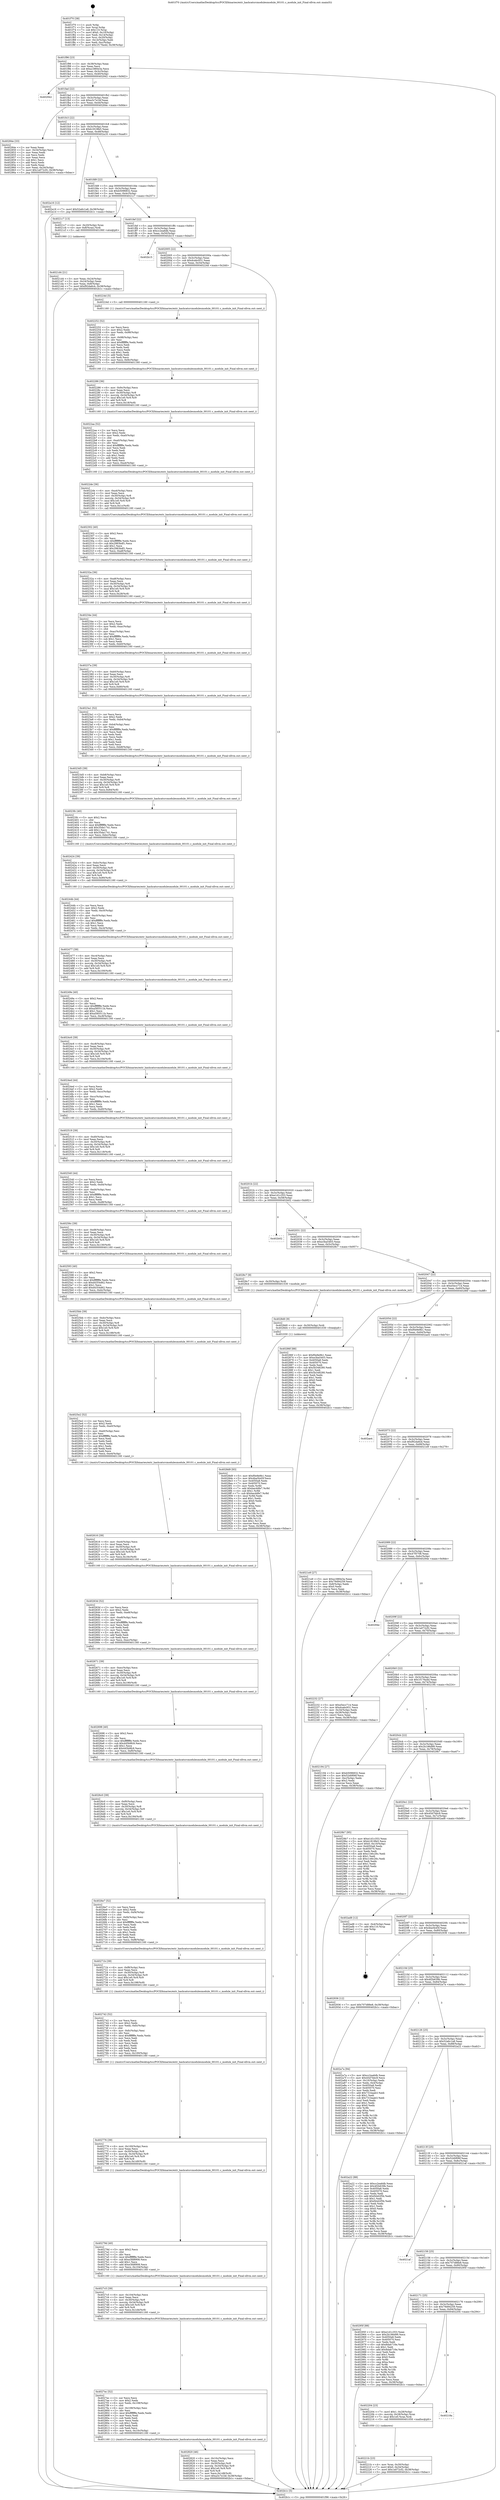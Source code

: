 digraph "0x401f70" {
  label = "0x401f70 (/mnt/c/Users/mathe/Desktop/tcc/POCII/binaries/extr_hashcatsrcmodulesmodule_00101.c_module_init_Final-ollvm.out::main(0))"
  labelloc = "t"
  node[shape=record]

  Entry [label="",width=0.3,height=0.3,shape=circle,fillcolor=black,style=filled]
  "0x401f96" [label="{
     0x401f96 [23]\l
     | [instrs]\l
     &nbsp;&nbsp;0x401f96 \<+3\>: mov -0x38(%rbp),%eax\l
     &nbsp;&nbsp;0x401f99 \<+2\>: mov %eax,%ecx\l
     &nbsp;&nbsp;0x401f9b \<+6\>: sub $0xa1880e3a,%ecx\l
     &nbsp;&nbsp;0x401fa1 \<+3\>: mov %eax,-0x3c(%rbp)\l
     &nbsp;&nbsp;0x401fa4 \<+3\>: mov %ecx,-0x40(%rbp)\l
     &nbsp;&nbsp;0x401fa7 \<+6\>: je 0000000000402942 \<main+0x9d2\>\l
  }"]
  "0x402942" [label="{
     0x402942\l
  }", style=dashed]
  "0x401fad" [label="{
     0x401fad [22]\l
     | [instrs]\l
     &nbsp;&nbsp;0x401fad \<+5\>: jmp 0000000000401fb2 \<main+0x42\>\l
     &nbsp;&nbsp;0x401fb2 \<+3\>: mov -0x3c(%rbp),%eax\l
     &nbsp;&nbsp;0x401fb5 \<+5\>: sub $0xa3c7e1bf,%eax\l
     &nbsp;&nbsp;0x401fba \<+3\>: mov %eax,-0x44(%rbp)\l
     &nbsp;&nbsp;0x401fbd \<+6\>: je 000000000040284e \<main+0x8de\>\l
  }"]
  Exit [label="",width=0.3,height=0.3,shape=circle,fillcolor=black,style=filled,peripheries=2]
  "0x40284e" [label="{
     0x40284e [33]\l
     | [instrs]\l
     &nbsp;&nbsp;0x40284e \<+2\>: xor %eax,%eax\l
     &nbsp;&nbsp;0x402850 \<+3\>: mov -0x34(%rbp),%ecx\l
     &nbsp;&nbsp;0x402853 \<+2\>: mov %eax,%edx\l
     &nbsp;&nbsp;0x402855 \<+2\>: sub %ecx,%edx\l
     &nbsp;&nbsp;0x402857 \<+2\>: mov %eax,%ecx\l
     &nbsp;&nbsp;0x402859 \<+3\>: sub $0x1,%ecx\l
     &nbsp;&nbsp;0x40285c \<+2\>: add %ecx,%edx\l
     &nbsp;&nbsp;0x40285e \<+2\>: sub %edx,%eax\l
     &nbsp;&nbsp;0x402860 \<+3\>: mov %eax,-0x34(%rbp)\l
     &nbsp;&nbsp;0x402863 \<+7\>: movl $0x1a072cf2,-0x38(%rbp)\l
     &nbsp;&nbsp;0x40286a \<+5\>: jmp 0000000000402b1c \<main+0xbac\>\l
  }"]
  "0x401fc3" [label="{
     0x401fc3 [22]\l
     | [instrs]\l
     &nbsp;&nbsp;0x401fc3 \<+5\>: jmp 0000000000401fc8 \<main+0x58\>\l
     &nbsp;&nbsp;0x401fc8 \<+3\>: mov -0x3c(%rbp),%eax\l
     &nbsp;&nbsp;0x401fcb \<+5\>: sub $0xb1819fe5,%eax\l
     &nbsp;&nbsp;0x401fd0 \<+3\>: mov %eax,-0x48(%rbp)\l
     &nbsp;&nbsp;0x401fd3 \<+6\>: je 0000000000402a16 \<main+0xaa6\>\l
  }"]
  "0x4028d9" [label="{
     0x4028d9 [93]\l
     | [instrs]\l
     &nbsp;&nbsp;0x4028d9 \<+5\>: mov $0xf0e9e9b1,%eax\l
     &nbsp;&nbsp;0x4028de \<+5\>: mov $0x4ba5b45f,%ecx\l
     &nbsp;&nbsp;0x4028e3 \<+7\>: mov 0x4050a8,%edx\l
     &nbsp;&nbsp;0x4028ea \<+7\>: mov 0x405070,%esi\l
     &nbsp;&nbsp;0x4028f1 \<+3\>: mov %edx,%r8d\l
     &nbsp;&nbsp;0x4028f4 \<+7\>: add $0xbacddfe7,%r8d\l
     &nbsp;&nbsp;0x4028fb \<+4\>: sub $0x1,%r8d\l
     &nbsp;&nbsp;0x4028ff \<+7\>: sub $0xbacddfe7,%r8d\l
     &nbsp;&nbsp;0x402906 \<+4\>: imul %r8d,%edx\l
     &nbsp;&nbsp;0x40290a \<+3\>: and $0x1,%edx\l
     &nbsp;&nbsp;0x40290d \<+3\>: cmp $0x0,%edx\l
     &nbsp;&nbsp;0x402910 \<+4\>: sete %r9b\l
     &nbsp;&nbsp;0x402914 \<+3\>: cmp $0xa,%esi\l
     &nbsp;&nbsp;0x402917 \<+4\>: setl %r10b\l
     &nbsp;&nbsp;0x40291b \<+3\>: mov %r9b,%r11b\l
     &nbsp;&nbsp;0x40291e \<+3\>: and %r10b,%r11b\l
     &nbsp;&nbsp;0x402921 \<+3\>: xor %r10b,%r9b\l
     &nbsp;&nbsp;0x402924 \<+3\>: or %r9b,%r11b\l
     &nbsp;&nbsp;0x402927 \<+4\>: test $0x1,%r11b\l
     &nbsp;&nbsp;0x40292b \<+3\>: cmovne %ecx,%eax\l
     &nbsp;&nbsp;0x40292e \<+3\>: mov %eax,-0x38(%rbp)\l
     &nbsp;&nbsp;0x402931 \<+5\>: jmp 0000000000402b1c \<main+0xbac\>\l
  }"]
  "0x402a16" [label="{
     0x402a16 [12]\l
     | [instrs]\l
     &nbsp;&nbsp;0x402a16 \<+7\>: movl $0x52a6c1a8,-0x38(%rbp)\l
     &nbsp;&nbsp;0x402a1d \<+5\>: jmp 0000000000402b1c \<main+0xbac\>\l
  }"]
  "0x401fd9" [label="{
     0x401fd9 [22]\l
     | [instrs]\l
     &nbsp;&nbsp;0x401fd9 \<+5\>: jmp 0000000000401fde \<main+0x6e\>\l
     &nbsp;&nbsp;0x401fde \<+3\>: mov -0x3c(%rbp),%eax\l
     &nbsp;&nbsp;0x401fe1 \<+5\>: sub $0xb5096832,%eax\l
     &nbsp;&nbsp;0x401fe6 \<+3\>: mov %eax,-0x4c(%rbp)\l
     &nbsp;&nbsp;0x401fe9 \<+6\>: je 00000000004021c7 \<main+0x257\>\l
  }"]
  "0x4028d0" [label="{
     0x4028d0 [9]\l
     | [instrs]\l
     &nbsp;&nbsp;0x4028d0 \<+4\>: mov -0x30(%rbp),%rdi\l
     &nbsp;&nbsp;0x4028d4 \<+5\>: call 0000000000401030 \<free@plt\>\l
     | [calls]\l
     &nbsp;&nbsp;0x401030 \{1\} (unknown)\l
  }"]
  "0x4021c7" [label="{
     0x4021c7 [13]\l
     | [instrs]\l
     &nbsp;&nbsp;0x4021c7 \<+4\>: mov -0x20(%rbp),%rax\l
     &nbsp;&nbsp;0x4021cb \<+4\>: mov 0x8(%rax),%rdi\l
     &nbsp;&nbsp;0x4021cf \<+5\>: call 0000000000401060 \<atoi@plt\>\l
     | [calls]\l
     &nbsp;&nbsp;0x401060 \{1\} (unknown)\l
  }"]
  "0x401fef" [label="{
     0x401fef [22]\l
     | [instrs]\l
     &nbsp;&nbsp;0x401fef \<+5\>: jmp 0000000000401ff4 \<main+0x84\>\l
     &nbsp;&nbsp;0x401ff4 \<+3\>: mov -0x3c(%rbp),%eax\l
     &nbsp;&nbsp;0x401ff7 \<+5\>: sub $0xcc2ea6db,%eax\l
     &nbsp;&nbsp;0x401ffc \<+3\>: mov %eax,-0x50(%rbp)\l
     &nbsp;&nbsp;0x401fff \<+6\>: je 0000000000402b15 \<main+0xba5\>\l
  }"]
  "0x402820" [label="{
     0x402820 [46]\l
     | [instrs]\l
     &nbsp;&nbsp;0x402820 \<+6\>: mov -0x10c(%rbp),%ecx\l
     &nbsp;&nbsp;0x402826 \<+3\>: imul %eax,%ecx\l
     &nbsp;&nbsp;0x402829 \<+4\>: mov -0x30(%rbp),%r8\l
     &nbsp;&nbsp;0x40282d \<+4\>: movslq -0x34(%rbp),%r9\l
     &nbsp;&nbsp;0x402831 \<+7\>: imul $0x1e0,%r9,%r9\l
     &nbsp;&nbsp;0x402838 \<+3\>: add %r9,%r8\l
     &nbsp;&nbsp;0x40283b \<+7\>: mov %ecx,0x1d8(%r8)\l
     &nbsp;&nbsp;0x402842 \<+7\>: movl $0xa3c7e1bf,-0x38(%rbp)\l
     &nbsp;&nbsp;0x402849 \<+5\>: jmp 0000000000402b1c \<main+0xbac\>\l
  }"]
  "0x402b15" [label="{
     0x402b15\l
  }", style=dashed]
  "0x402005" [label="{
     0x402005 [22]\l
     | [instrs]\l
     &nbsp;&nbsp;0x402005 \<+5\>: jmp 000000000040200a \<main+0x9a\>\l
     &nbsp;&nbsp;0x40200a \<+3\>: mov -0x3c(%rbp),%eax\l
     &nbsp;&nbsp;0x40200d \<+5\>: sub $0xdcabc931,%eax\l
     &nbsp;&nbsp;0x402012 \<+3\>: mov %eax,-0x54(%rbp)\l
     &nbsp;&nbsp;0x402015 \<+6\>: je 000000000040224d \<main+0x2dd\>\l
  }"]
  "0x4027ec" [label="{
     0x4027ec [52]\l
     | [instrs]\l
     &nbsp;&nbsp;0x4027ec \<+2\>: xor %ecx,%ecx\l
     &nbsp;&nbsp;0x4027ee \<+5\>: mov $0x2,%edx\l
     &nbsp;&nbsp;0x4027f3 \<+6\>: mov %edx,-0x108(%rbp)\l
     &nbsp;&nbsp;0x4027f9 \<+1\>: cltd\l
     &nbsp;&nbsp;0x4027fa \<+6\>: mov -0x108(%rbp),%esi\l
     &nbsp;&nbsp;0x402800 \<+2\>: idiv %esi\l
     &nbsp;&nbsp;0x402802 \<+6\>: imul $0xfffffffe,%edx,%edx\l
     &nbsp;&nbsp;0x402808 \<+2\>: mov %ecx,%edi\l
     &nbsp;&nbsp;0x40280a \<+2\>: sub %edx,%edi\l
     &nbsp;&nbsp;0x40280c \<+2\>: mov %ecx,%edx\l
     &nbsp;&nbsp;0x40280e \<+3\>: sub $0x1,%edx\l
     &nbsp;&nbsp;0x402811 \<+2\>: add %edx,%edi\l
     &nbsp;&nbsp;0x402813 \<+2\>: sub %edi,%ecx\l
     &nbsp;&nbsp;0x402815 \<+6\>: mov %ecx,-0x10c(%rbp)\l
     &nbsp;&nbsp;0x40281b \<+5\>: call 0000000000401160 \<next_i\>\l
     | [calls]\l
     &nbsp;&nbsp;0x401160 \{1\} (/mnt/c/Users/mathe/Desktop/tcc/POCII/binaries/extr_hashcatsrcmodulesmodule_00101.c_module_init_Final-ollvm.out::next_i)\l
  }"]
  "0x40224d" [label="{
     0x40224d [5]\l
     | [instrs]\l
     &nbsp;&nbsp;0x40224d \<+5\>: call 0000000000401160 \<next_i\>\l
     | [calls]\l
     &nbsp;&nbsp;0x401160 \{1\} (/mnt/c/Users/mathe/Desktop/tcc/POCII/binaries/extr_hashcatsrcmodulesmodule_00101.c_module_init_Final-ollvm.out::next_i)\l
  }"]
  "0x40201b" [label="{
     0x40201b [22]\l
     | [instrs]\l
     &nbsp;&nbsp;0x40201b \<+5\>: jmp 0000000000402020 \<main+0xb0\>\l
     &nbsp;&nbsp;0x402020 \<+3\>: mov -0x3c(%rbp),%eax\l
     &nbsp;&nbsp;0x402023 \<+5\>: sub $0xe1d1c353,%eax\l
     &nbsp;&nbsp;0x402028 \<+3\>: mov %eax,-0x58(%rbp)\l
     &nbsp;&nbsp;0x40202b \<+6\>: je 0000000000402b02 \<main+0xb92\>\l
  }"]
  "0x4027c5" [label="{
     0x4027c5 [39]\l
     | [instrs]\l
     &nbsp;&nbsp;0x4027c5 \<+6\>: mov -0x104(%rbp),%ecx\l
     &nbsp;&nbsp;0x4027cb \<+3\>: imul %eax,%ecx\l
     &nbsp;&nbsp;0x4027ce \<+4\>: mov -0x30(%rbp),%r8\l
     &nbsp;&nbsp;0x4027d2 \<+4\>: movslq -0x34(%rbp),%r9\l
     &nbsp;&nbsp;0x4027d6 \<+7\>: imul $0x1e0,%r9,%r9\l
     &nbsp;&nbsp;0x4027dd \<+3\>: add %r9,%r8\l
     &nbsp;&nbsp;0x4027e0 \<+7\>: mov %ecx,0x1d4(%r8)\l
     &nbsp;&nbsp;0x4027e7 \<+5\>: call 0000000000401160 \<next_i\>\l
     | [calls]\l
     &nbsp;&nbsp;0x401160 \{1\} (/mnt/c/Users/mathe/Desktop/tcc/POCII/binaries/extr_hashcatsrcmodulesmodule_00101.c_module_init_Final-ollvm.out::next_i)\l
  }"]
  "0x402b02" [label="{
     0x402b02\l
  }", style=dashed]
  "0x402031" [label="{
     0x402031 [22]\l
     | [instrs]\l
     &nbsp;&nbsp;0x402031 \<+5\>: jmp 0000000000402036 \<main+0xc6\>\l
     &nbsp;&nbsp;0x402036 \<+3\>: mov -0x3c(%rbp),%eax\l
     &nbsp;&nbsp;0x402039 \<+5\>: sub $0xe3ba5403,%eax\l
     &nbsp;&nbsp;0x40203e \<+3\>: mov %eax,-0x5c(%rbp)\l
     &nbsp;&nbsp;0x402041 \<+6\>: je 00000000004028c7 \<main+0x957\>\l
  }"]
  "0x40279d" [label="{
     0x40279d [40]\l
     | [instrs]\l
     &nbsp;&nbsp;0x40279d \<+5\>: mov $0x2,%ecx\l
     &nbsp;&nbsp;0x4027a2 \<+1\>: cltd\l
     &nbsp;&nbsp;0x4027a3 \<+2\>: idiv %ecx\l
     &nbsp;&nbsp;0x4027a5 \<+6\>: imul $0xfffffffe,%edx,%ecx\l
     &nbsp;&nbsp;0x4027ab \<+6\>: sub $0xe3fd8908,%ecx\l
     &nbsp;&nbsp;0x4027b1 \<+3\>: add $0x1,%ecx\l
     &nbsp;&nbsp;0x4027b4 \<+6\>: add $0xe3fd8908,%ecx\l
     &nbsp;&nbsp;0x4027ba \<+6\>: mov %ecx,-0x104(%rbp)\l
     &nbsp;&nbsp;0x4027c0 \<+5\>: call 0000000000401160 \<next_i\>\l
     | [calls]\l
     &nbsp;&nbsp;0x401160 \{1\} (/mnt/c/Users/mathe/Desktop/tcc/POCII/binaries/extr_hashcatsrcmodulesmodule_00101.c_module_init_Final-ollvm.out::next_i)\l
  }"]
  "0x4028c7" [label="{
     0x4028c7 [9]\l
     | [instrs]\l
     &nbsp;&nbsp;0x4028c7 \<+4\>: mov -0x30(%rbp),%rdi\l
     &nbsp;&nbsp;0x4028cb \<+5\>: call 0000000000401530 \<module_init\>\l
     | [calls]\l
     &nbsp;&nbsp;0x401530 \{1\} (/mnt/c/Users/mathe/Desktop/tcc/POCII/binaries/extr_hashcatsrcmodulesmodule_00101.c_module_init_Final-ollvm.out::module_init)\l
  }"]
  "0x402047" [label="{
     0x402047 [22]\l
     | [instrs]\l
     &nbsp;&nbsp;0x402047 \<+5\>: jmp 000000000040204c \<main+0xdc\>\l
     &nbsp;&nbsp;0x40204c \<+3\>: mov -0x3c(%rbp),%eax\l
     &nbsp;&nbsp;0x40204f \<+5\>: sub $0xe5ecc714,%eax\l
     &nbsp;&nbsp;0x402054 \<+3\>: mov %eax,-0x60(%rbp)\l
     &nbsp;&nbsp;0x402057 \<+6\>: je 000000000040286f \<main+0x8ff\>\l
  }"]
  "0x402776" [label="{
     0x402776 [39]\l
     | [instrs]\l
     &nbsp;&nbsp;0x402776 \<+6\>: mov -0x100(%rbp),%ecx\l
     &nbsp;&nbsp;0x40277c \<+3\>: imul %eax,%ecx\l
     &nbsp;&nbsp;0x40277f \<+4\>: mov -0x30(%rbp),%r8\l
     &nbsp;&nbsp;0x402783 \<+4\>: movslq -0x34(%rbp),%r9\l
     &nbsp;&nbsp;0x402787 \<+7\>: imul $0x1e0,%r9,%r9\l
     &nbsp;&nbsp;0x40278e \<+3\>: add %r9,%r8\l
     &nbsp;&nbsp;0x402791 \<+7\>: mov %ecx,0x1d0(%r8)\l
     &nbsp;&nbsp;0x402798 \<+5\>: call 0000000000401160 \<next_i\>\l
     | [calls]\l
     &nbsp;&nbsp;0x401160 \{1\} (/mnt/c/Users/mathe/Desktop/tcc/POCII/binaries/extr_hashcatsrcmodulesmodule_00101.c_module_init_Final-ollvm.out::next_i)\l
  }"]
  "0x40286f" [label="{
     0x40286f [88]\l
     | [instrs]\l
     &nbsp;&nbsp;0x40286f \<+5\>: mov $0xf0e9e9b1,%eax\l
     &nbsp;&nbsp;0x402874 \<+5\>: mov $0xe3ba5403,%ecx\l
     &nbsp;&nbsp;0x402879 \<+7\>: mov 0x4050a8,%edx\l
     &nbsp;&nbsp;0x402880 \<+7\>: mov 0x405070,%esi\l
     &nbsp;&nbsp;0x402887 \<+2\>: mov %edx,%edi\l
     &nbsp;&nbsp;0x402889 \<+6\>: sub $0x5b348280,%edi\l
     &nbsp;&nbsp;0x40288f \<+3\>: sub $0x1,%edi\l
     &nbsp;&nbsp;0x402892 \<+6\>: add $0x5b348280,%edi\l
     &nbsp;&nbsp;0x402898 \<+3\>: imul %edi,%edx\l
     &nbsp;&nbsp;0x40289b \<+3\>: and $0x1,%edx\l
     &nbsp;&nbsp;0x40289e \<+3\>: cmp $0x0,%edx\l
     &nbsp;&nbsp;0x4028a1 \<+4\>: sete %r8b\l
     &nbsp;&nbsp;0x4028a5 \<+3\>: cmp $0xa,%esi\l
     &nbsp;&nbsp;0x4028a8 \<+4\>: setl %r9b\l
     &nbsp;&nbsp;0x4028ac \<+3\>: mov %r8b,%r10b\l
     &nbsp;&nbsp;0x4028af \<+3\>: and %r9b,%r10b\l
     &nbsp;&nbsp;0x4028b2 \<+3\>: xor %r9b,%r8b\l
     &nbsp;&nbsp;0x4028b5 \<+3\>: or %r8b,%r10b\l
     &nbsp;&nbsp;0x4028b8 \<+4\>: test $0x1,%r10b\l
     &nbsp;&nbsp;0x4028bc \<+3\>: cmovne %ecx,%eax\l
     &nbsp;&nbsp;0x4028bf \<+3\>: mov %eax,-0x38(%rbp)\l
     &nbsp;&nbsp;0x4028c2 \<+5\>: jmp 0000000000402b1c \<main+0xbac\>\l
  }"]
  "0x40205d" [label="{
     0x40205d [22]\l
     | [instrs]\l
     &nbsp;&nbsp;0x40205d \<+5\>: jmp 0000000000402062 \<main+0xf2\>\l
     &nbsp;&nbsp;0x402062 \<+3\>: mov -0x3c(%rbp),%eax\l
     &nbsp;&nbsp;0x402065 \<+5\>: sub $0xf0e9e9b1,%eax\l
     &nbsp;&nbsp;0x40206a \<+3\>: mov %eax,-0x64(%rbp)\l
     &nbsp;&nbsp;0x40206d \<+6\>: je 0000000000402ae4 \<main+0xb74\>\l
  }"]
  "0x402742" [label="{
     0x402742 [52]\l
     | [instrs]\l
     &nbsp;&nbsp;0x402742 \<+2\>: xor %ecx,%ecx\l
     &nbsp;&nbsp;0x402744 \<+5\>: mov $0x2,%edx\l
     &nbsp;&nbsp;0x402749 \<+6\>: mov %edx,-0xfc(%rbp)\l
     &nbsp;&nbsp;0x40274f \<+1\>: cltd\l
     &nbsp;&nbsp;0x402750 \<+6\>: mov -0xfc(%rbp),%esi\l
     &nbsp;&nbsp;0x402756 \<+2\>: idiv %esi\l
     &nbsp;&nbsp;0x402758 \<+6\>: imul $0xfffffffe,%edx,%edx\l
     &nbsp;&nbsp;0x40275e \<+2\>: mov %ecx,%edi\l
     &nbsp;&nbsp;0x402760 \<+2\>: sub %edx,%edi\l
     &nbsp;&nbsp;0x402762 \<+2\>: mov %ecx,%edx\l
     &nbsp;&nbsp;0x402764 \<+3\>: sub $0x1,%edx\l
     &nbsp;&nbsp;0x402767 \<+2\>: add %edx,%edi\l
     &nbsp;&nbsp;0x402769 \<+2\>: sub %edi,%ecx\l
     &nbsp;&nbsp;0x40276b \<+6\>: mov %ecx,-0x100(%rbp)\l
     &nbsp;&nbsp;0x402771 \<+5\>: call 0000000000401160 \<next_i\>\l
     | [calls]\l
     &nbsp;&nbsp;0x401160 \{1\} (/mnt/c/Users/mathe/Desktop/tcc/POCII/binaries/extr_hashcatsrcmodulesmodule_00101.c_module_init_Final-ollvm.out::next_i)\l
  }"]
  "0x402ae4" [label="{
     0x402ae4\l
  }", style=dashed]
  "0x402073" [label="{
     0x402073 [22]\l
     | [instrs]\l
     &nbsp;&nbsp;0x402073 \<+5\>: jmp 0000000000402078 \<main+0x108\>\l
     &nbsp;&nbsp;0x402078 \<+3\>: mov -0x3c(%rbp),%eax\l
     &nbsp;&nbsp;0x40207b \<+5\>: sub $0xf92da6cb,%eax\l
     &nbsp;&nbsp;0x402080 \<+3\>: mov %eax,-0x68(%rbp)\l
     &nbsp;&nbsp;0x402083 \<+6\>: je 00000000004021e9 \<main+0x279\>\l
  }"]
  "0x40271b" [label="{
     0x40271b [39]\l
     | [instrs]\l
     &nbsp;&nbsp;0x40271b \<+6\>: mov -0xf8(%rbp),%ecx\l
     &nbsp;&nbsp;0x402721 \<+3\>: imul %eax,%ecx\l
     &nbsp;&nbsp;0x402724 \<+4\>: mov -0x30(%rbp),%r8\l
     &nbsp;&nbsp;0x402728 \<+4\>: movslq -0x34(%rbp),%r9\l
     &nbsp;&nbsp;0x40272c \<+7\>: imul $0x1e0,%r9,%r9\l
     &nbsp;&nbsp;0x402733 \<+3\>: add %r9,%r8\l
     &nbsp;&nbsp;0x402736 \<+7\>: mov %ecx,0x198(%r8)\l
     &nbsp;&nbsp;0x40273d \<+5\>: call 0000000000401160 \<next_i\>\l
     | [calls]\l
     &nbsp;&nbsp;0x401160 \{1\} (/mnt/c/Users/mathe/Desktop/tcc/POCII/binaries/extr_hashcatsrcmodulesmodule_00101.c_module_init_Final-ollvm.out::next_i)\l
  }"]
  "0x4021e9" [label="{
     0x4021e9 [27]\l
     | [instrs]\l
     &nbsp;&nbsp;0x4021e9 \<+5\>: mov $0xa1880e3a,%eax\l
     &nbsp;&nbsp;0x4021ee \<+5\>: mov $0x79d94259,%ecx\l
     &nbsp;&nbsp;0x4021f3 \<+3\>: mov -0x8(%rbp),%edx\l
     &nbsp;&nbsp;0x4021f6 \<+3\>: cmp $0x0,%edx\l
     &nbsp;&nbsp;0x4021f9 \<+3\>: cmove %ecx,%eax\l
     &nbsp;&nbsp;0x4021fc \<+3\>: mov %eax,-0x38(%rbp)\l
     &nbsp;&nbsp;0x4021ff \<+5\>: jmp 0000000000402b1c \<main+0xbac\>\l
  }"]
  "0x402089" [label="{
     0x402089 [22]\l
     | [instrs]\l
     &nbsp;&nbsp;0x402089 \<+5\>: jmp 000000000040208e \<main+0x11e\>\l
     &nbsp;&nbsp;0x40208e \<+3\>: mov -0x3c(%rbp),%eax\l
     &nbsp;&nbsp;0x402091 \<+5\>: sub $0x47f5708,%eax\l
     &nbsp;&nbsp;0x402096 \<+3\>: mov %eax,-0x6c(%rbp)\l
     &nbsp;&nbsp;0x402099 \<+6\>: je 000000000040294e \<main+0x9de\>\l
  }"]
  "0x4026e7" [label="{
     0x4026e7 [52]\l
     | [instrs]\l
     &nbsp;&nbsp;0x4026e7 \<+2\>: xor %ecx,%ecx\l
     &nbsp;&nbsp;0x4026e9 \<+5\>: mov $0x2,%edx\l
     &nbsp;&nbsp;0x4026ee \<+6\>: mov %edx,-0xf4(%rbp)\l
     &nbsp;&nbsp;0x4026f4 \<+1\>: cltd\l
     &nbsp;&nbsp;0x4026f5 \<+6\>: mov -0xf4(%rbp),%esi\l
     &nbsp;&nbsp;0x4026fb \<+2\>: idiv %esi\l
     &nbsp;&nbsp;0x4026fd \<+6\>: imul $0xfffffffe,%edx,%edx\l
     &nbsp;&nbsp;0x402703 \<+2\>: mov %ecx,%edi\l
     &nbsp;&nbsp;0x402705 \<+2\>: sub %edx,%edi\l
     &nbsp;&nbsp;0x402707 \<+2\>: mov %ecx,%edx\l
     &nbsp;&nbsp;0x402709 \<+3\>: sub $0x1,%edx\l
     &nbsp;&nbsp;0x40270c \<+2\>: add %edx,%edi\l
     &nbsp;&nbsp;0x40270e \<+2\>: sub %edi,%ecx\l
     &nbsp;&nbsp;0x402710 \<+6\>: mov %ecx,-0xf8(%rbp)\l
     &nbsp;&nbsp;0x402716 \<+5\>: call 0000000000401160 \<next_i\>\l
     | [calls]\l
     &nbsp;&nbsp;0x401160 \{1\} (/mnt/c/Users/mathe/Desktop/tcc/POCII/binaries/extr_hashcatsrcmodulesmodule_00101.c_module_init_Final-ollvm.out::next_i)\l
  }"]
  "0x40294e" [label="{
     0x40294e\l
  }", style=dashed]
  "0x40209f" [label="{
     0x40209f [22]\l
     | [instrs]\l
     &nbsp;&nbsp;0x40209f \<+5\>: jmp 00000000004020a4 \<main+0x134\>\l
     &nbsp;&nbsp;0x4020a4 \<+3\>: mov -0x3c(%rbp),%eax\l
     &nbsp;&nbsp;0x4020a7 \<+5\>: sub $0x1a072cf2,%eax\l
     &nbsp;&nbsp;0x4020ac \<+3\>: mov %eax,-0x70(%rbp)\l
     &nbsp;&nbsp;0x4020af \<+6\>: je 0000000000402232 \<main+0x2c2\>\l
  }"]
  "0x4026c0" [label="{
     0x4026c0 [39]\l
     | [instrs]\l
     &nbsp;&nbsp;0x4026c0 \<+6\>: mov -0xf0(%rbp),%ecx\l
     &nbsp;&nbsp;0x4026c6 \<+3\>: imul %eax,%ecx\l
     &nbsp;&nbsp;0x4026c9 \<+4\>: mov -0x30(%rbp),%r8\l
     &nbsp;&nbsp;0x4026cd \<+4\>: movslq -0x34(%rbp),%r9\l
     &nbsp;&nbsp;0x4026d1 \<+7\>: imul $0x1e0,%r9,%r9\l
     &nbsp;&nbsp;0x4026d8 \<+3\>: add %r9,%r8\l
     &nbsp;&nbsp;0x4026db \<+7\>: mov %ecx,0x194(%r8)\l
     &nbsp;&nbsp;0x4026e2 \<+5\>: call 0000000000401160 \<next_i\>\l
     | [calls]\l
     &nbsp;&nbsp;0x401160 \{1\} (/mnt/c/Users/mathe/Desktop/tcc/POCII/binaries/extr_hashcatsrcmodulesmodule_00101.c_module_init_Final-ollvm.out::next_i)\l
  }"]
  "0x402232" [label="{
     0x402232 [27]\l
     | [instrs]\l
     &nbsp;&nbsp;0x402232 \<+5\>: mov $0xe5ecc714,%eax\l
     &nbsp;&nbsp;0x402237 \<+5\>: mov $0xdcabc931,%ecx\l
     &nbsp;&nbsp;0x40223c \<+3\>: mov -0x34(%rbp),%edx\l
     &nbsp;&nbsp;0x40223f \<+3\>: cmp -0x28(%rbp),%edx\l
     &nbsp;&nbsp;0x402242 \<+3\>: cmovl %ecx,%eax\l
     &nbsp;&nbsp;0x402245 \<+3\>: mov %eax,-0x38(%rbp)\l
     &nbsp;&nbsp;0x402248 \<+5\>: jmp 0000000000402b1c \<main+0xbac\>\l
  }"]
  "0x4020b5" [label="{
     0x4020b5 [22]\l
     | [instrs]\l
     &nbsp;&nbsp;0x4020b5 \<+5\>: jmp 00000000004020ba \<main+0x14a\>\l
     &nbsp;&nbsp;0x4020ba \<+3\>: mov -0x3c(%rbp),%eax\l
     &nbsp;&nbsp;0x4020bd \<+5\>: sub $0x1f176a4d,%eax\l
     &nbsp;&nbsp;0x4020c2 \<+3\>: mov %eax,-0x74(%rbp)\l
     &nbsp;&nbsp;0x4020c5 \<+6\>: je 0000000000402194 \<main+0x224\>\l
  }"]
  "0x402698" [label="{
     0x402698 [40]\l
     | [instrs]\l
     &nbsp;&nbsp;0x402698 \<+5\>: mov $0x2,%ecx\l
     &nbsp;&nbsp;0x40269d \<+1\>: cltd\l
     &nbsp;&nbsp;0x40269e \<+2\>: idiv %ecx\l
     &nbsp;&nbsp;0x4026a0 \<+6\>: imul $0xfffffffe,%edx,%ecx\l
     &nbsp;&nbsp;0x4026a6 \<+6\>: sub $0x445b9fc9,%ecx\l
     &nbsp;&nbsp;0x4026ac \<+3\>: add $0x1,%ecx\l
     &nbsp;&nbsp;0x4026af \<+6\>: add $0x445b9fc9,%ecx\l
     &nbsp;&nbsp;0x4026b5 \<+6\>: mov %ecx,-0xf0(%rbp)\l
     &nbsp;&nbsp;0x4026bb \<+5\>: call 0000000000401160 \<next_i\>\l
     | [calls]\l
     &nbsp;&nbsp;0x401160 \{1\} (/mnt/c/Users/mathe/Desktop/tcc/POCII/binaries/extr_hashcatsrcmodulesmodule_00101.c_module_init_Final-ollvm.out::next_i)\l
  }"]
  "0x402194" [label="{
     0x402194 [27]\l
     | [instrs]\l
     &nbsp;&nbsp;0x402194 \<+5\>: mov $0xb5096832,%eax\l
     &nbsp;&nbsp;0x402199 \<+5\>: mov $0x52d0f06f,%ecx\l
     &nbsp;&nbsp;0x40219e \<+3\>: mov -0xc(%rbp),%edx\l
     &nbsp;&nbsp;0x4021a1 \<+3\>: cmp $0x2,%edx\l
     &nbsp;&nbsp;0x4021a4 \<+3\>: cmovne %ecx,%eax\l
     &nbsp;&nbsp;0x4021a7 \<+3\>: mov %eax,-0x38(%rbp)\l
     &nbsp;&nbsp;0x4021aa \<+5\>: jmp 0000000000402b1c \<main+0xbac\>\l
  }"]
  "0x4020cb" [label="{
     0x4020cb [22]\l
     | [instrs]\l
     &nbsp;&nbsp;0x4020cb \<+5\>: jmp 00000000004020d0 \<main+0x160\>\l
     &nbsp;&nbsp;0x4020d0 \<+3\>: mov -0x3c(%rbp),%eax\l
     &nbsp;&nbsp;0x4020d3 \<+5\>: sub $0x2b186d99,%eax\l
     &nbsp;&nbsp;0x4020d8 \<+3\>: mov %eax,-0x78(%rbp)\l
     &nbsp;&nbsp;0x4020db \<+6\>: je 00000000004029b7 \<main+0xa47\>\l
  }"]
  "0x402b1c" [label="{
     0x402b1c [5]\l
     | [instrs]\l
     &nbsp;&nbsp;0x402b1c \<+5\>: jmp 0000000000401f96 \<main+0x26\>\l
  }"]
  "0x401f70" [label="{
     0x401f70 [38]\l
     | [instrs]\l
     &nbsp;&nbsp;0x401f70 \<+1\>: push %rbp\l
     &nbsp;&nbsp;0x401f71 \<+3\>: mov %rsp,%rbp\l
     &nbsp;&nbsp;0x401f74 \<+7\>: sub $0x110,%rsp\l
     &nbsp;&nbsp;0x401f7b \<+7\>: movl $0x0,-0x10(%rbp)\l
     &nbsp;&nbsp;0x401f82 \<+3\>: mov %edi,-0x14(%rbp)\l
     &nbsp;&nbsp;0x401f85 \<+4\>: mov %rsi,-0x20(%rbp)\l
     &nbsp;&nbsp;0x401f89 \<+3\>: mov -0x14(%rbp),%edi\l
     &nbsp;&nbsp;0x401f8c \<+3\>: mov %edi,-0xc(%rbp)\l
     &nbsp;&nbsp;0x401f8f \<+7\>: movl $0x1f176a4d,-0x38(%rbp)\l
  }"]
  "0x4021d4" [label="{
     0x4021d4 [21]\l
     | [instrs]\l
     &nbsp;&nbsp;0x4021d4 \<+3\>: mov %eax,-0x24(%rbp)\l
     &nbsp;&nbsp;0x4021d7 \<+3\>: mov -0x24(%rbp),%eax\l
     &nbsp;&nbsp;0x4021da \<+3\>: mov %eax,-0x8(%rbp)\l
     &nbsp;&nbsp;0x4021dd \<+7\>: movl $0xf92da6cb,-0x38(%rbp)\l
     &nbsp;&nbsp;0x4021e4 \<+5\>: jmp 0000000000402b1c \<main+0xbac\>\l
  }"]
  "0x402671" [label="{
     0x402671 [39]\l
     | [instrs]\l
     &nbsp;&nbsp;0x402671 \<+6\>: mov -0xec(%rbp),%ecx\l
     &nbsp;&nbsp;0x402677 \<+3\>: imul %eax,%ecx\l
     &nbsp;&nbsp;0x40267a \<+4\>: mov -0x30(%rbp),%r8\l
     &nbsp;&nbsp;0x40267e \<+4\>: movslq -0x34(%rbp),%r9\l
     &nbsp;&nbsp;0x402682 \<+7\>: imul $0x1e0,%r9,%r9\l
     &nbsp;&nbsp;0x402689 \<+3\>: add %r9,%r8\l
     &nbsp;&nbsp;0x40268c \<+7\>: mov %ecx,0x190(%r8)\l
     &nbsp;&nbsp;0x402693 \<+5\>: call 0000000000401160 \<next_i\>\l
     | [calls]\l
     &nbsp;&nbsp;0x401160 \{1\} (/mnt/c/Users/mathe/Desktop/tcc/POCII/binaries/extr_hashcatsrcmodulesmodule_00101.c_module_init_Final-ollvm.out::next_i)\l
  }"]
  "0x4029b7" [label="{
     0x4029b7 [95]\l
     | [instrs]\l
     &nbsp;&nbsp;0x4029b7 \<+5\>: mov $0xe1d1c353,%eax\l
     &nbsp;&nbsp;0x4029bc \<+5\>: mov $0xb1819fe5,%ecx\l
     &nbsp;&nbsp;0x4029c1 \<+7\>: movl $0x0,-0x10(%rbp)\l
     &nbsp;&nbsp;0x4029c8 \<+7\>: mov 0x4050a8,%edx\l
     &nbsp;&nbsp;0x4029cf \<+7\>: mov 0x405070,%esi\l
     &nbsp;&nbsp;0x4029d6 \<+2\>: mov %edx,%edi\l
     &nbsp;&nbsp;0x4029d8 \<+6\>: add $0xc146c26c,%edi\l
     &nbsp;&nbsp;0x4029de \<+3\>: sub $0x1,%edi\l
     &nbsp;&nbsp;0x4029e1 \<+6\>: sub $0xc146c26c,%edi\l
     &nbsp;&nbsp;0x4029e7 \<+3\>: imul %edi,%edx\l
     &nbsp;&nbsp;0x4029ea \<+3\>: and $0x1,%edx\l
     &nbsp;&nbsp;0x4029ed \<+3\>: cmp $0x0,%edx\l
     &nbsp;&nbsp;0x4029f0 \<+4\>: sete %r8b\l
     &nbsp;&nbsp;0x4029f4 \<+3\>: cmp $0xa,%esi\l
     &nbsp;&nbsp;0x4029f7 \<+4\>: setl %r9b\l
     &nbsp;&nbsp;0x4029fb \<+3\>: mov %r8b,%r10b\l
     &nbsp;&nbsp;0x4029fe \<+3\>: and %r9b,%r10b\l
     &nbsp;&nbsp;0x402a01 \<+3\>: xor %r9b,%r8b\l
     &nbsp;&nbsp;0x402a04 \<+3\>: or %r8b,%r10b\l
     &nbsp;&nbsp;0x402a07 \<+4\>: test $0x1,%r10b\l
     &nbsp;&nbsp;0x402a0b \<+3\>: cmovne %ecx,%eax\l
     &nbsp;&nbsp;0x402a0e \<+3\>: mov %eax,-0x38(%rbp)\l
     &nbsp;&nbsp;0x402a11 \<+5\>: jmp 0000000000402b1c \<main+0xbac\>\l
  }"]
  "0x4020e1" [label="{
     0x4020e1 [22]\l
     | [instrs]\l
     &nbsp;&nbsp;0x4020e1 \<+5\>: jmp 00000000004020e6 \<main+0x176\>\l
     &nbsp;&nbsp;0x4020e6 \<+3\>: mov -0x3c(%rbp),%eax\l
     &nbsp;&nbsp;0x4020e9 \<+5\>: sub $0x45d7bbc9,%eax\l
     &nbsp;&nbsp;0x4020ee \<+3\>: mov %eax,-0x7c(%rbp)\l
     &nbsp;&nbsp;0x4020f1 \<+6\>: je 0000000000402ad8 \<main+0xb68\>\l
  }"]
  "0x40263d" [label="{
     0x40263d [52]\l
     | [instrs]\l
     &nbsp;&nbsp;0x40263d \<+2\>: xor %ecx,%ecx\l
     &nbsp;&nbsp;0x40263f \<+5\>: mov $0x2,%edx\l
     &nbsp;&nbsp;0x402644 \<+6\>: mov %edx,-0xe8(%rbp)\l
     &nbsp;&nbsp;0x40264a \<+1\>: cltd\l
     &nbsp;&nbsp;0x40264b \<+6\>: mov -0xe8(%rbp),%esi\l
     &nbsp;&nbsp;0x402651 \<+2\>: idiv %esi\l
     &nbsp;&nbsp;0x402653 \<+6\>: imul $0xfffffffe,%edx,%edx\l
     &nbsp;&nbsp;0x402659 \<+2\>: mov %ecx,%edi\l
     &nbsp;&nbsp;0x40265b \<+2\>: sub %edx,%edi\l
     &nbsp;&nbsp;0x40265d \<+2\>: mov %ecx,%edx\l
     &nbsp;&nbsp;0x40265f \<+3\>: sub $0x1,%edx\l
     &nbsp;&nbsp;0x402662 \<+2\>: add %edx,%edi\l
     &nbsp;&nbsp;0x402664 \<+2\>: sub %edi,%ecx\l
     &nbsp;&nbsp;0x402666 \<+6\>: mov %ecx,-0xec(%rbp)\l
     &nbsp;&nbsp;0x40266c \<+5\>: call 0000000000401160 \<next_i\>\l
     | [calls]\l
     &nbsp;&nbsp;0x401160 \{1\} (/mnt/c/Users/mathe/Desktop/tcc/POCII/binaries/extr_hashcatsrcmodulesmodule_00101.c_module_init_Final-ollvm.out::next_i)\l
  }"]
  "0x402ad8" [label="{
     0x402ad8 [12]\l
     | [instrs]\l
     &nbsp;&nbsp;0x402ad8 \<+3\>: mov -0x4(%rbp),%eax\l
     &nbsp;&nbsp;0x402adb \<+7\>: add $0x110,%rsp\l
     &nbsp;&nbsp;0x402ae2 \<+1\>: pop %rbp\l
     &nbsp;&nbsp;0x402ae3 \<+1\>: ret\l
  }"]
  "0x4020f7" [label="{
     0x4020f7 [22]\l
     | [instrs]\l
     &nbsp;&nbsp;0x4020f7 \<+5\>: jmp 00000000004020fc \<main+0x18c\>\l
     &nbsp;&nbsp;0x4020fc \<+3\>: mov -0x3c(%rbp),%eax\l
     &nbsp;&nbsp;0x4020ff \<+5\>: sub $0x4ba5b45f,%eax\l
     &nbsp;&nbsp;0x402104 \<+3\>: mov %eax,-0x80(%rbp)\l
     &nbsp;&nbsp;0x402107 \<+6\>: je 0000000000402936 \<main+0x9c6\>\l
  }"]
  "0x402616" [label="{
     0x402616 [39]\l
     | [instrs]\l
     &nbsp;&nbsp;0x402616 \<+6\>: mov -0xe4(%rbp),%ecx\l
     &nbsp;&nbsp;0x40261c \<+3\>: imul %eax,%ecx\l
     &nbsp;&nbsp;0x40261f \<+4\>: mov -0x30(%rbp),%r8\l
     &nbsp;&nbsp;0x402623 \<+4\>: movslq -0x34(%rbp),%r9\l
     &nbsp;&nbsp;0x402627 \<+7\>: imul $0x1e0,%r9,%r9\l
     &nbsp;&nbsp;0x40262e \<+3\>: add %r9,%r8\l
     &nbsp;&nbsp;0x402631 \<+7\>: mov %ecx,0x18c(%r8)\l
     &nbsp;&nbsp;0x402638 \<+5\>: call 0000000000401160 \<next_i\>\l
     | [calls]\l
     &nbsp;&nbsp;0x401160 \{1\} (/mnt/c/Users/mathe/Desktop/tcc/POCII/binaries/extr_hashcatsrcmodulesmodule_00101.c_module_init_Final-ollvm.out::next_i)\l
  }"]
  "0x402936" [label="{
     0x402936 [12]\l
     | [instrs]\l
     &nbsp;&nbsp;0x402936 \<+7\>: movl $0x707d88e8,-0x38(%rbp)\l
     &nbsp;&nbsp;0x40293d \<+5\>: jmp 0000000000402b1c \<main+0xbac\>\l
  }"]
  "0x40210d" [label="{
     0x40210d [25]\l
     | [instrs]\l
     &nbsp;&nbsp;0x40210d \<+5\>: jmp 0000000000402112 \<main+0x1a2\>\l
     &nbsp;&nbsp;0x402112 \<+3\>: mov -0x3c(%rbp),%eax\l
     &nbsp;&nbsp;0x402115 \<+5\>: sub $0x4f2b639b,%eax\l
     &nbsp;&nbsp;0x40211a \<+6\>: mov %eax,-0x84(%rbp)\l
     &nbsp;&nbsp;0x402120 \<+6\>: je 0000000000402a7a \<main+0xb0a\>\l
  }"]
  "0x4025e2" [label="{
     0x4025e2 [52]\l
     | [instrs]\l
     &nbsp;&nbsp;0x4025e2 \<+2\>: xor %ecx,%ecx\l
     &nbsp;&nbsp;0x4025e4 \<+5\>: mov $0x2,%edx\l
     &nbsp;&nbsp;0x4025e9 \<+6\>: mov %edx,-0xe0(%rbp)\l
     &nbsp;&nbsp;0x4025ef \<+1\>: cltd\l
     &nbsp;&nbsp;0x4025f0 \<+6\>: mov -0xe0(%rbp),%esi\l
     &nbsp;&nbsp;0x4025f6 \<+2\>: idiv %esi\l
     &nbsp;&nbsp;0x4025f8 \<+6\>: imul $0xfffffffe,%edx,%edx\l
     &nbsp;&nbsp;0x4025fe \<+2\>: mov %ecx,%edi\l
     &nbsp;&nbsp;0x402600 \<+2\>: sub %edx,%edi\l
     &nbsp;&nbsp;0x402602 \<+2\>: mov %ecx,%edx\l
     &nbsp;&nbsp;0x402604 \<+3\>: sub $0x1,%edx\l
     &nbsp;&nbsp;0x402607 \<+2\>: add %edx,%edi\l
     &nbsp;&nbsp;0x402609 \<+2\>: sub %edi,%ecx\l
     &nbsp;&nbsp;0x40260b \<+6\>: mov %ecx,-0xe4(%rbp)\l
     &nbsp;&nbsp;0x402611 \<+5\>: call 0000000000401160 \<next_i\>\l
     | [calls]\l
     &nbsp;&nbsp;0x401160 \{1\} (/mnt/c/Users/mathe/Desktop/tcc/POCII/binaries/extr_hashcatsrcmodulesmodule_00101.c_module_init_Final-ollvm.out::next_i)\l
  }"]
  "0x402a7a" [label="{
     0x402a7a [94]\l
     | [instrs]\l
     &nbsp;&nbsp;0x402a7a \<+5\>: mov $0xcc2ea6db,%eax\l
     &nbsp;&nbsp;0x402a7f \<+5\>: mov $0x45d7bbc9,%ecx\l
     &nbsp;&nbsp;0x402a84 \<+3\>: mov -0x10(%rbp),%edx\l
     &nbsp;&nbsp;0x402a87 \<+3\>: mov %edx,-0x4(%rbp)\l
     &nbsp;&nbsp;0x402a8a \<+7\>: mov 0x4050a8,%edx\l
     &nbsp;&nbsp;0x402a91 \<+7\>: mov 0x405070,%esi\l
     &nbsp;&nbsp;0x402a98 \<+2\>: mov %edx,%edi\l
     &nbsp;&nbsp;0x402a9a \<+6\>: add $0x731baab3,%edi\l
     &nbsp;&nbsp;0x402aa0 \<+3\>: sub $0x1,%edi\l
     &nbsp;&nbsp;0x402aa3 \<+6\>: sub $0x731baab3,%edi\l
     &nbsp;&nbsp;0x402aa9 \<+3\>: imul %edi,%edx\l
     &nbsp;&nbsp;0x402aac \<+3\>: and $0x1,%edx\l
     &nbsp;&nbsp;0x402aaf \<+3\>: cmp $0x0,%edx\l
     &nbsp;&nbsp;0x402ab2 \<+4\>: sete %r8b\l
     &nbsp;&nbsp;0x402ab6 \<+3\>: cmp $0xa,%esi\l
     &nbsp;&nbsp;0x402ab9 \<+4\>: setl %r9b\l
     &nbsp;&nbsp;0x402abd \<+3\>: mov %r8b,%r10b\l
     &nbsp;&nbsp;0x402ac0 \<+3\>: and %r9b,%r10b\l
     &nbsp;&nbsp;0x402ac3 \<+3\>: xor %r9b,%r8b\l
     &nbsp;&nbsp;0x402ac6 \<+3\>: or %r8b,%r10b\l
     &nbsp;&nbsp;0x402ac9 \<+4\>: test $0x1,%r10b\l
     &nbsp;&nbsp;0x402acd \<+3\>: cmovne %ecx,%eax\l
     &nbsp;&nbsp;0x402ad0 \<+3\>: mov %eax,-0x38(%rbp)\l
     &nbsp;&nbsp;0x402ad3 \<+5\>: jmp 0000000000402b1c \<main+0xbac\>\l
  }"]
  "0x402126" [label="{
     0x402126 [25]\l
     | [instrs]\l
     &nbsp;&nbsp;0x402126 \<+5\>: jmp 000000000040212b \<main+0x1bb\>\l
     &nbsp;&nbsp;0x40212b \<+3\>: mov -0x3c(%rbp),%eax\l
     &nbsp;&nbsp;0x40212e \<+5\>: sub $0x52a6c1a8,%eax\l
     &nbsp;&nbsp;0x402133 \<+6\>: mov %eax,-0x88(%rbp)\l
     &nbsp;&nbsp;0x402139 \<+6\>: je 0000000000402a22 \<main+0xab2\>\l
  }"]
  "0x4025bb" [label="{
     0x4025bb [39]\l
     | [instrs]\l
     &nbsp;&nbsp;0x4025bb \<+6\>: mov -0xdc(%rbp),%ecx\l
     &nbsp;&nbsp;0x4025c1 \<+3\>: imul %eax,%ecx\l
     &nbsp;&nbsp;0x4025c4 \<+4\>: mov -0x30(%rbp),%r8\l
     &nbsp;&nbsp;0x4025c8 \<+4\>: movslq -0x34(%rbp),%r9\l
     &nbsp;&nbsp;0x4025cc \<+7\>: imul $0x1e0,%r9,%r9\l
     &nbsp;&nbsp;0x4025d3 \<+3\>: add %r9,%r8\l
     &nbsp;&nbsp;0x4025d6 \<+7\>: mov %ecx,0x188(%r8)\l
     &nbsp;&nbsp;0x4025dd \<+5\>: call 0000000000401160 \<next_i\>\l
     | [calls]\l
     &nbsp;&nbsp;0x401160 \{1\} (/mnt/c/Users/mathe/Desktop/tcc/POCII/binaries/extr_hashcatsrcmodulesmodule_00101.c_module_init_Final-ollvm.out::next_i)\l
  }"]
  "0x402a22" [label="{
     0x402a22 [88]\l
     | [instrs]\l
     &nbsp;&nbsp;0x402a22 \<+5\>: mov $0xcc2ea6db,%eax\l
     &nbsp;&nbsp;0x402a27 \<+5\>: mov $0x4f2b639b,%ecx\l
     &nbsp;&nbsp;0x402a2c \<+7\>: mov 0x4050a8,%edx\l
     &nbsp;&nbsp;0x402a33 \<+7\>: mov 0x405070,%esi\l
     &nbsp;&nbsp;0x402a3a \<+2\>: mov %edx,%edi\l
     &nbsp;&nbsp;0x402a3c \<+6\>: add $0xf44d2f5b,%edi\l
     &nbsp;&nbsp;0x402a42 \<+3\>: sub $0x1,%edi\l
     &nbsp;&nbsp;0x402a45 \<+6\>: sub $0xf44d2f5b,%edi\l
     &nbsp;&nbsp;0x402a4b \<+3\>: imul %edi,%edx\l
     &nbsp;&nbsp;0x402a4e \<+3\>: and $0x1,%edx\l
     &nbsp;&nbsp;0x402a51 \<+3\>: cmp $0x0,%edx\l
     &nbsp;&nbsp;0x402a54 \<+4\>: sete %r8b\l
     &nbsp;&nbsp;0x402a58 \<+3\>: cmp $0xa,%esi\l
     &nbsp;&nbsp;0x402a5b \<+4\>: setl %r9b\l
     &nbsp;&nbsp;0x402a5f \<+3\>: mov %r8b,%r10b\l
     &nbsp;&nbsp;0x402a62 \<+3\>: and %r9b,%r10b\l
     &nbsp;&nbsp;0x402a65 \<+3\>: xor %r9b,%r8b\l
     &nbsp;&nbsp;0x402a68 \<+3\>: or %r8b,%r10b\l
     &nbsp;&nbsp;0x402a6b \<+4\>: test $0x1,%r10b\l
     &nbsp;&nbsp;0x402a6f \<+3\>: cmovne %ecx,%eax\l
     &nbsp;&nbsp;0x402a72 \<+3\>: mov %eax,-0x38(%rbp)\l
     &nbsp;&nbsp;0x402a75 \<+5\>: jmp 0000000000402b1c \<main+0xbac\>\l
  }"]
  "0x40213f" [label="{
     0x40213f [25]\l
     | [instrs]\l
     &nbsp;&nbsp;0x40213f \<+5\>: jmp 0000000000402144 \<main+0x1d4\>\l
     &nbsp;&nbsp;0x402144 \<+3\>: mov -0x3c(%rbp),%eax\l
     &nbsp;&nbsp;0x402147 \<+5\>: sub $0x52d0f06f,%eax\l
     &nbsp;&nbsp;0x40214c \<+6\>: mov %eax,-0x8c(%rbp)\l
     &nbsp;&nbsp;0x402152 \<+6\>: je 00000000004021af \<main+0x23f\>\l
  }"]
  "0x402593" [label="{
     0x402593 [40]\l
     | [instrs]\l
     &nbsp;&nbsp;0x402593 \<+5\>: mov $0x2,%ecx\l
     &nbsp;&nbsp;0x402598 \<+1\>: cltd\l
     &nbsp;&nbsp;0x402599 \<+2\>: idiv %ecx\l
     &nbsp;&nbsp;0x40259b \<+6\>: imul $0xfffffffe,%edx,%ecx\l
     &nbsp;&nbsp;0x4025a1 \<+6\>: sub $0xd4354d62,%ecx\l
     &nbsp;&nbsp;0x4025a7 \<+3\>: add $0x1,%ecx\l
     &nbsp;&nbsp;0x4025aa \<+6\>: add $0xd4354d62,%ecx\l
     &nbsp;&nbsp;0x4025b0 \<+6\>: mov %ecx,-0xdc(%rbp)\l
     &nbsp;&nbsp;0x4025b6 \<+5\>: call 0000000000401160 \<next_i\>\l
     | [calls]\l
     &nbsp;&nbsp;0x401160 \{1\} (/mnt/c/Users/mathe/Desktop/tcc/POCII/binaries/extr_hashcatsrcmodulesmodule_00101.c_module_init_Final-ollvm.out::next_i)\l
  }"]
  "0x4021af" [label="{
     0x4021af\l
  }", style=dashed]
  "0x402158" [label="{
     0x402158 [25]\l
     | [instrs]\l
     &nbsp;&nbsp;0x402158 \<+5\>: jmp 000000000040215d \<main+0x1ed\>\l
     &nbsp;&nbsp;0x40215d \<+3\>: mov -0x3c(%rbp),%eax\l
     &nbsp;&nbsp;0x402160 \<+5\>: sub $0x707d88e8,%eax\l
     &nbsp;&nbsp;0x402165 \<+6\>: mov %eax,-0x90(%rbp)\l
     &nbsp;&nbsp;0x40216b \<+6\>: je 000000000040295f \<main+0x9ef\>\l
  }"]
  "0x40256c" [label="{
     0x40256c [39]\l
     | [instrs]\l
     &nbsp;&nbsp;0x40256c \<+6\>: mov -0xd8(%rbp),%ecx\l
     &nbsp;&nbsp;0x402572 \<+3\>: imul %eax,%ecx\l
     &nbsp;&nbsp;0x402575 \<+4\>: mov -0x30(%rbp),%r8\l
     &nbsp;&nbsp;0x402579 \<+4\>: movslq -0x34(%rbp),%r9\l
     &nbsp;&nbsp;0x40257d \<+7\>: imul $0x1e0,%r9,%r9\l
     &nbsp;&nbsp;0x402584 \<+3\>: add %r9,%r8\l
     &nbsp;&nbsp;0x402587 \<+7\>: mov %ecx,0x130(%r8)\l
     &nbsp;&nbsp;0x40258e \<+5\>: call 0000000000401160 \<next_i\>\l
     | [calls]\l
     &nbsp;&nbsp;0x401160 \{1\} (/mnt/c/Users/mathe/Desktop/tcc/POCII/binaries/extr_hashcatsrcmodulesmodule_00101.c_module_init_Final-ollvm.out::next_i)\l
  }"]
  "0x40295f" [label="{
     0x40295f [88]\l
     | [instrs]\l
     &nbsp;&nbsp;0x40295f \<+5\>: mov $0xe1d1c353,%eax\l
     &nbsp;&nbsp;0x402964 \<+5\>: mov $0x2b186d99,%ecx\l
     &nbsp;&nbsp;0x402969 \<+7\>: mov 0x4050a8,%edx\l
     &nbsp;&nbsp;0x402970 \<+7\>: mov 0x405070,%esi\l
     &nbsp;&nbsp;0x402977 \<+2\>: mov %edx,%edi\l
     &nbsp;&nbsp;0x402979 \<+6\>: sub $0x8dab716e,%edi\l
     &nbsp;&nbsp;0x40297f \<+3\>: sub $0x1,%edi\l
     &nbsp;&nbsp;0x402982 \<+6\>: add $0x8dab716e,%edi\l
     &nbsp;&nbsp;0x402988 \<+3\>: imul %edi,%edx\l
     &nbsp;&nbsp;0x40298b \<+3\>: and $0x1,%edx\l
     &nbsp;&nbsp;0x40298e \<+3\>: cmp $0x0,%edx\l
     &nbsp;&nbsp;0x402991 \<+4\>: sete %r8b\l
     &nbsp;&nbsp;0x402995 \<+3\>: cmp $0xa,%esi\l
     &nbsp;&nbsp;0x402998 \<+4\>: setl %r9b\l
     &nbsp;&nbsp;0x40299c \<+3\>: mov %r8b,%r10b\l
     &nbsp;&nbsp;0x40299f \<+3\>: and %r9b,%r10b\l
     &nbsp;&nbsp;0x4029a2 \<+3\>: xor %r9b,%r8b\l
     &nbsp;&nbsp;0x4029a5 \<+3\>: or %r8b,%r10b\l
     &nbsp;&nbsp;0x4029a8 \<+4\>: test $0x1,%r10b\l
     &nbsp;&nbsp;0x4029ac \<+3\>: cmovne %ecx,%eax\l
     &nbsp;&nbsp;0x4029af \<+3\>: mov %eax,-0x38(%rbp)\l
     &nbsp;&nbsp;0x4029b2 \<+5\>: jmp 0000000000402b1c \<main+0xbac\>\l
  }"]
  "0x402171" [label="{
     0x402171 [25]\l
     | [instrs]\l
     &nbsp;&nbsp;0x402171 \<+5\>: jmp 0000000000402176 \<main+0x206\>\l
     &nbsp;&nbsp;0x402176 \<+3\>: mov -0x3c(%rbp),%eax\l
     &nbsp;&nbsp;0x402179 \<+5\>: sub $0x79d94259,%eax\l
     &nbsp;&nbsp;0x40217e \<+6\>: mov %eax,-0x94(%rbp)\l
     &nbsp;&nbsp;0x402184 \<+6\>: je 0000000000402204 \<main+0x294\>\l
  }"]
  "0x402540" [label="{
     0x402540 [44]\l
     | [instrs]\l
     &nbsp;&nbsp;0x402540 \<+2\>: xor %ecx,%ecx\l
     &nbsp;&nbsp;0x402542 \<+5\>: mov $0x2,%edx\l
     &nbsp;&nbsp;0x402547 \<+6\>: mov %edx,-0xd4(%rbp)\l
     &nbsp;&nbsp;0x40254d \<+1\>: cltd\l
     &nbsp;&nbsp;0x40254e \<+6\>: mov -0xd4(%rbp),%esi\l
     &nbsp;&nbsp;0x402554 \<+2\>: idiv %esi\l
     &nbsp;&nbsp;0x402556 \<+6\>: imul $0xfffffffe,%edx,%edx\l
     &nbsp;&nbsp;0x40255c \<+3\>: sub $0x1,%ecx\l
     &nbsp;&nbsp;0x40255f \<+2\>: sub %ecx,%edx\l
     &nbsp;&nbsp;0x402561 \<+6\>: mov %edx,-0xd8(%rbp)\l
     &nbsp;&nbsp;0x402567 \<+5\>: call 0000000000401160 \<next_i\>\l
     | [calls]\l
     &nbsp;&nbsp;0x401160 \{1\} (/mnt/c/Users/mathe/Desktop/tcc/POCII/binaries/extr_hashcatsrcmodulesmodule_00101.c_module_init_Final-ollvm.out::next_i)\l
  }"]
  "0x402204" [label="{
     0x402204 [23]\l
     | [instrs]\l
     &nbsp;&nbsp;0x402204 \<+7\>: movl $0x1,-0x28(%rbp)\l
     &nbsp;&nbsp;0x40220b \<+4\>: movslq -0x28(%rbp),%rax\l
     &nbsp;&nbsp;0x40220f \<+7\>: imul $0x1e0,%rax,%rdi\l
     &nbsp;&nbsp;0x402216 \<+5\>: call 0000000000401050 \<malloc@plt\>\l
     | [calls]\l
     &nbsp;&nbsp;0x401050 \{1\} (unknown)\l
  }"]
  "0x40218a" [label="{
     0x40218a\l
  }", style=dashed]
  "0x40221b" [label="{
     0x40221b [23]\l
     | [instrs]\l
     &nbsp;&nbsp;0x40221b \<+4\>: mov %rax,-0x30(%rbp)\l
     &nbsp;&nbsp;0x40221f \<+7\>: movl $0x0,-0x34(%rbp)\l
     &nbsp;&nbsp;0x402226 \<+7\>: movl $0x1a072cf2,-0x38(%rbp)\l
     &nbsp;&nbsp;0x40222d \<+5\>: jmp 0000000000402b1c \<main+0xbac\>\l
  }"]
  "0x402252" [label="{
     0x402252 [52]\l
     | [instrs]\l
     &nbsp;&nbsp;0x402252 \<+2\>: xor %ecx,%ecx\l
     &nbsp;&nbsp;0x402254 \<+5\>: mov $0x2,%edx\l
     &nbsp;&nbsp;0x402259 \<+6\>: mov %edx,-0x98(%rbp)\l
     &nbsp;&nbsp;0x40225f \<+1\>: cltd\l
     &nbsp;&nbsp;0x402260 \<+6\>: mov -0x98(%rbp),%esi\l
     &nbsp;&nbsp;0x402266 \<+2\>: idiv %esi\l
     &nbsp;&nbsp;0x402268 \<+6\>: imul $0xfffffffe,%edx,%edx\l
     &nbsp;&nbsp;0x40226e \<+2\>: mov %ecx,%edi\l
     &nbsp;&nbsp;0x402270 \<+2\>: sub %edx,%edi\l
     &nbsp;&nbsp;0x402272 \<+2\>: mov %ecx,%edx\l
     &nbsp;&nbsp;0x402274 \<+3\>: sub $0x1,%edx\l
     &nbsp;&nbsp;0x402277 \<+2\>: add %edx,%edi\l
     &nbsp;&nbsp;0x402279 \<+2\>: sub %edi,%ecx\l
     &nbsp;&nbsp;0x40227b \<+6\>: mov %ecx,-0x9c(%rbp)\l
     &nbsp;&nbsp;0x402281 \<+5\>: call 0000000000401160 \<next_i\>\l
     | [calls]\l
     &nbsp;&nbsp;0x401160 \{1\} (/mnt/c/Users/mathe/Desktop/tcc/POCII/binaries/extr_hashcatsrcmodulesmodule_00101.c_module_init_Final-ollvm.out::next_i)\l
  }"]
  "0x402286" [label="{
     0x402286 [36]\l
     | [instrs]\l
     &nbsp;&nbsp;0x402286 \<+6\>: mov -0x9c(%rbp),%ecx\l
     &nbsp;&nbsp;0x40228c \<+3\>: imul %eax,%ecx\l
     &nbsp;&nbsp;0x40228f \<+4\>: mov -0x30(%rbp),%r8\l
     &nbsp;&nbsp;0x402293 \<+4\>: movslq -0x34(%rbp),%r9\l
     &nbsp;&nbsp;0x402297 \<+7\>: imul $0x1e0,%r9,%r9\l
     &nbsp;&nbsp;0x40229e \<+3\>: add %r9,%r8\l
     &nbsp;&nbsp;0x4022a1 \<+4\>: mov %ecx,0x18(%r8)\l
     &nbsp;&nbsp;0x4022a5 \<+5\>: call 0000000000401160 \<next_i\>\l
     | [calls]\l
     &nbsp;&nbsp;0x401160 \{1\} (/mnt/c/Users/mathe/Desktop/tcc/POCII/binaries/extr_hashcatsrcmodulesmodule_00101.c_module_init_Final-ollvm.out::next_i)\l
  }"]
  "0x4022aa" [label="{
     0x4022aa [52]\l
     | [instrs]\l
     &nbsp;&nbsp;0x4022aa \<+2\>: xor %ecx,%ecx\l
     &nbsp;&nbsp;0x4022ac \<+5\>: mov $0x2,%edx\l
     &nbsp;&nbsp;0x4022b1 \<+6\>: mov %edx,-0xa0(%rbp)\l
     &nbsp;&nbsp;0x4022b7 \<+1\>: cltd\l
     &nbsp;&nbsp;0x4022b8 \<+6\>: mov -0xa0(%rbp),%esi\l
     &nbsp;&nbsp;0x4022be \<+2\>: idiv %esi\l
     &nbsp;&nbsp;0x4022c0 \<+6\>: imul $0xfffffffe,%edx,%edx\l
     &nbsp;&nbsp;0x4022c6 \<+2\>: mov %ecx,%edi\l
     &nbsp;&nbsp;0x4022c8 \<+2\>: sub %edx,%edi\l
     &nbsp;&nbsp;0x4022ca \<+2\>: mov %ecx,%edx\l
     &nbsp;&nbsp;0x4022cc \<+3\>: sub $0x1,%edx\l
     &nbsp;&nbsp;0x4022cf \<+2\>: add %edx,%edi\l
     &nbsp;&nbsp;0x4022d1 \<+2\>: sub %edi,%ecx\l
     &nbsp;&nbsp;0x4022d3 \<+6\>: mov %ecx,-0xa4(%rbp)\l
     &nbsp;&nbsp;0x4022d9 \<+5\>: call 0000000000401160 \<next_i\>\l
     | [calls]\l
     &nbsp;&nbsp;0x401160 \{1\} (/mnt/c/Users/mathe/Desktop/tcc/POCII/binaries/extr_hashcatsrcmodulesmodule_00101.c_module_init_Final-ollvm.out::next_i)\l
  }"]
  "0x4022de" [label="{
     0x4022de [36]\l
     | [instrs]\l
     &nbsp;&nbsp;0x4022de \<+6\>: mov -0xa4(%rbp),%ecx\l
     &nbsp;&nbsp;0x4022e4 \<+3\>: imul %eax,%ecx\l
     &nbsp;&nbsp;0x4022e7 \<+4\>: mov -0x30(%rbp),%r8\l
     &nbsp;&nbsp;0x4022eb \<+4\>: movslq -0x34(%rbp),%r9\l
     &nbsp;&nbsp;0x4022ef \<+7\>: imul $0x1e0,%r9,%r9\l
     &nbsp;&nbsp;0x4022f6 \<+3\>: add %r9,%r8\l
     &nbsp;&nbsp;0x4022f9 \<+4\>: mov %ecx,0x1c(%r8)\l
     &nbsp;&nbsp;0x4022fd \<+5\>: call 0000000000401160 \<next_i\>\l
     | [calls]\l
     &nbsp;&nbsp;0x401160 \{1\} (/mnt/c/Users/mathe/Desktop/tcc/POCII/binaries/extr_hashcatsrcmodulesmodule_00101.c_module_init_Final-ollvm.out::next_i)\l
  }"]
  "0x402302" [label="{
     0x402302 [40]\l
     | [instrs]\l
     &nbsp;&nbsp;0x402302 \<+5\>: mov $0x2,%ecx\l
     &nbsp;&nbsp;0x402307 \<+1\>: cltd\l
     &nbsp;&nbsp;0x402308 \<+2\>: idiv %ecx\l
     &nbsp;&nbsp;0x40230a \<+6\>: imul $0xfffffffe,%edx,%ecx\l
     &nbsp;&nbsp;0x402310 \<+6\>: sub $0x2983bdf1,%ecx\l
     &nbsp;&nbsp;0x402316 \<+3\>: add $0x1,%ecx\l
     &nbsp;&nbsp;0x402319 \<+6\>: add $0x2983bdf1,%ecx\l
     &nbsp;&nbsp;0x40231f \<+6\>: mov %ecx,-0xa8(%rbp)\l
     &nbsp;&nbsp;0x402325 \<+5\>: call 0000000000401160 \<next_i\>\l
     | [calls]\l
     &nbsp;&nbsp;0x401160 \{1\} (/mnt/c/Users/mathe/Desktop/tcc/POCII/binaries/extr_hashcatsrcmodulesmodule_00101.c_module_init_Final-ollvm.out::next_i)\l
  }"]
  "0x40232a" [label="{
     0x40232a [36]\l
     | [instrs]\l
     &nbsp;&nbsp;0x40232a \<+6\>: mov -0xa8(%rbp),%ecx\l
     &nbsp;&nbsp;0x402330 \<+3\>: imul %eax,%ecx\l
     &nbsp;&nbsp;0x402333 \<+4\>: mov -0x30(%rbp),%r8\l
     &nbsp;&nbsp;0x402337 \<+4\>: movslq -0x34(%rbp),%r9\l
     &nbsp;&nbsp;0x40233b \<+7\>: imul $0x1e0,%r9,%r9\l
     &nbsp;&nbsp;0x402342 \<+3\>: add %r9,%r8\l
     &nbsp;&nbsp;0x402345 \<+4\>: mov %ecx,0x28(%r8)\l
     &nbsp;&nbsp;0x402349 \<+5\>: call 0000000000401160 \<next_i\>\l
     | [calls]\l
     &nbsp;&nbsp;0x401160 \{1\} (/mnt/c/Users/mathe/Desktop/tcc/POCII/binaries/extr_hashcatsrcmodulesmodule_00101.c_module_init_Final-ollvm.out::next_i)\l
  }"]
  "0x40234e" [label="{
     0x40234e [44]\l
     | [instrs]\l
     &nbsp;&nbsp;0x40234e \<+2\>: xor %ecx,%ecx\l
     &nbsp;&nbsp;0x402350 \<+5\>: mov $0x2,%edx\l
     &nbsp;&nbsp;0x402355 \<+6\>: mov %edx,-0xac(%rbp)\l
     &nbsp;&nbsp;0x40235b \<+1\>: cltd\l
     &nbsp;&nbsp;0x40235c \<+6\>: mov -0xac(%rbp),%esi\l
     &nbsp;&nbsp;0x402362 \<+2\>: idiv %esi\l
     &nbsp;&nbsp;0x402364 \<+6\>: imul $0xfffffffe,%edx,%edx\l
     &nbsp;&nbsp;0x40236a \<+3\>: sub $0x1,%ecx\l
     &nbsp;&nbsp;0x40236d \<+2\>: sub %ecx,%edx\l
     &nbsp;&nbsp;0x40236f \<+6\>: mov %edx,-0xb0(%rbp)\l
     &nbsp;&nbsp;0x402375 \<+5\>: call 0000000000401160 \<next_i\>\l
     | [calls]\l
     &nbsp;&nbsp;0x401160 \{1\} (/mnt/c/Users/mathe/Desktop/tcc/POCII/binaries/extr_hashcatsrcmodulesmodule_00101.c_module_init_Final-ollvm.out::next_i)\l
  }"]
  "0x40237a" [label="{
     0x40237a [39]\l
     | [instrs]\l
     &nbsp;&nbsp;0x40237a \<+6\>: mov -0xb0(%rbp),%ecx\l
     &nbsp;&nbsp;0x402380 \<+3\>: imul %eax,%ecx\l
     &nbsp;&nbsp;0x402383 \<+4\>: mov -0x30(%rbp),%r8\l
     &nbsp;&nbsp;0x402387 \<+4\>: movslq -0x34(%rbp),%r9\l
     &nbsp;&nbsp;0x40238b \<+7\>: imul $0x1e0,%r9,%r9\l
     &nbsp;&nbsp;0x402392 \<+3\>: add %r9,%r8\l
     &nbsp;&nbsp;0x402395 \<+7\>: mov %ecx,0x80(%r8)\l
     &nbsp;&nbsp;0x40239c \<+5\>: call 0000000000401160 \<next_i\>\l
     | [calls]\l
     &nbsp;&nbsp;0x401160 \{1\} (/mnt/c/Users/mathe/Desktop/tcc/POCII/binaries/extr_hashcatsrcmodulesmodule_00101.c_module_init_Final-ollvm.out::next_i)\l
  }"]
  "0x4023a1" [label="{
     0x4023a1 [52]\l
     | [instrs]\l
     &nbsp;&nbsp;0x4023a1 \<+2\>: xor %ecx,%ecx\l
     &nbsp;&nbsp;0x4023a3 \<+5\>: mov $0x2,%edx\l
     &nbsp;&nbsp;0x4023a8 \<+6\>: mov %edx,-0xb4(%rbp)\l
     &nbsp;&nbsp;0x4023ae \<+1\>: cltd\l
     &nbsp;&nbsp;0x4023af \<+6\>: mov -0xb4(%rbp),%esi\l
     &nbsp;&nbsp;0x4023b5 \<+2\>: idiv %esi\l
     &nbsp;&nbsp;0x4023b7 \<+6\>: imul $0xfffffffe,%edx,%edx\l
     &nbsp;&nbsp;0x4023bd \<+2\>: mov %ecx,%edi\l
     &nbsp;&nbsp;0x4023bf \<+2\>: sub %edx,%edi\l
     &nbsp;&nbsp;0x4023c1 \<+2\>: mov %ecx,%edx\l
     &nbsp;&nbsp;0x4023c3 \<+3\>: sub $0x1,%edx\l
     &nbsp;&nbsp;0x4023c6 \<+2\>: add %edx,%edi\l
     &nbsp;&nbsp;0x4023c8 \<+2\>: sub %edi,%ecx\l
     &nbsp;&nbsp;0x4023ca \<+6\>: mov %ecx,-0xb8(%rbp)\l
     &nbsp;&nbsp;0x4023d0 \<+5\>: call 0000000000401160 \<next_i\>\l
     | [calls]\l
     &nbsp;&nbsp;0x401160 \{1\} (/mnt/c/Users/mathe/Desktop/tcc/POCII/binaries/extr_hashcatsrcmodulesmodule_00101.c_module_init_Final-ollvm.out::next_i)\l
  }"]
  "0x4023d5" [label="{
     0x4023d5 [39]\l
     | [instrs]\l
     &nbsp;&nbsp;0x4023d5 \<+6\>: mov -0xb8(%rbp),%ecx\l
     &nbsp;&nbsp;0x4023db \<+3\>: imul %eax,%ecx\l
     &nbsp;&nbsp;0x4023de \<+4\>: mov -0x30(%rbp),%r8\l
     &nbsp;&nbsp;0x4023e2 \<+4\>: movslq -0x34(%rbp),%r9\l
     &nbsp;&nbsp;0x4023e6 \<+7\>: imul $0x1e0,%r9,%r9\l
     &nbsp;&nbsp;0x4023ed \<+3\>: add %r9,%r8\l
     &nbsp;&nbsp;0x4023f0 \<+7\>: mov %ecx,0x84(%r8)\l
     &nbsp;&nbsp;0x4023f7 \<+5\>: call 0000000000401160 \<next_i\>\l
     | [calls]\l
     &nbsp;&nbsp;0x401160 \{1\} (/mnt/c/Users/mathe/Desktop/tcc/POCII/binaries/extr_hashcatsrcmodulesmodule_00101.c_module_init_Final-ollvm.out::next_i)\l
  }"]
  "0x4023fc" [label="{
     0x4023fc [40]\l
     | [instrs]\l
     &nbsp;&nbsp;0x4023fc \<+5\>: mov $0x2,%ecx\l
     &nbsp;&nbsp;0x402401 \<+1\>: cltd\l
     &nbsp;&nbsp;0x402402 \<+2\>: idiv %ecx\l
     &nbsp;&nbsp;0x402404 \<+6\>: imul $0xfffffffe,%edx,%ecx\l
     &nbsp;&nbsp;0x40240a \<+6\>: add $0x35da1741,%ecx\l
     &nbsp;&nbsp;0x402410 \<+3\>: add $0x1,%ecx\l
     &nbsp;&nbsp;0x402413 \<+6\>: sub $0x35da1741,%ecx\l
     &nbsp;&nbsp;0x402419 \<+6\>: mov %ecx,-0xbc(%rbp)\l
     &nbsp;&nbsp;0x40241f \<+5\>: call 0000000000401160 \<next_i\>\l
     | [calls]\l
     &nbsp;&nbsp;0x401160 \{1\} (/mnt/c/Users/mathe/Desktop/tcc/POCII/binaries/extr_hashcatsrcmodulesmodule_00101.c_module_init_Final-ollvm.out::next_i)\l
  }"]
  "0x402424" [label="{
     0x402424 [39]\l
     | [instrs]\l
     &nbsp;&nbsp;0x402424 \<+6\>: mov -0xbc(%rbp),%ecx\l
     &nbsp;&nbsp;0x40242a \<+3\>: imul %eax,%ecx\l
     &nbsp;&nbsp;0x40242d \<+4\>: mov -0x30(%rbp),%r8\l
     &nbsp;&nbsp;0x402431 \<+4\>: movslq -0x34(%rbp),%r9\l
     &nbsp;&nbsp;0x402435 \<+7\>: imul $0x1e0,%r9,%r9\l
     &nbsp;&nbsp;0x40243c \<+3\>: add %r9,%r8\l
     &nbsp;&nbsp;0x40243f \<+7\>: mov %ecx,0x90(%r8)\l
     &nbsp;&nbsp;0x402446 \<+5\>: call 0000000000401160 \<next_i\>\l
     | [calls]\l
     &nbsp;&nbsp;0x401160 \{1\} (/mnt/c/Users/mathe/Desktop/tcc/POCII/binaries/extr_hashcatsrcmodulesmodule_00101.c_module_init_Final-ollvm.out::next_i)\l
  }"]
  "0x40244b" [label="{
     0x40244b [44]\l
     | [instrs]\l
     &nbsp;&nbsp;0x40244b \<+2\>: xor %ecx,%ecx\l
     &nbsp;&nbsp;0x40244d \<+5\>: mov $0x2,%edx\l
     &nbsp;&nbsp;0x402452 \<+6\>: mov %edx,-0xc0(%rbp)\l
     &nbsp;&nbsp;0x402458 \<+1\>: cltd\l
     &nbsp;&nbsp;0x402459 \<+6\>: mov -0xc0(%rbp),%esi\l
     &nbsp;&nbsp;0x40245f \<+2\>: idiv %esi\l
     &nbsp;&nbsp;0x402461 \<+6\>: imul $0xfffffffe,%edx,%edx\l
     &nbsp;&nbsp;0x402467 \<+3\>: sub $0x1,%ecx\l
     &nbsp;&nbsp;0x40246a \<+2\>: sub %ecx,%edx\l
     &nbsp;&nbsp;0x40246c \<+6\>: mov %edx,-0xc4(%rbp)\l
     &nbsp;&nbsp;0x402472 \<+5\>: call 0000000000401160 \<next_i\>\l
     | [calls]\l
     &nbsp;&nbsp;0x401160 \{1\} (/mnt/c/Users/mathe/Desktop/tcc/POCII/binaries/extr_hashcatsrcmodulesmodule_00101.c_module_init_Final-ollvm.out::next_i)\l
  }"]
  "0x402477" [label="{
     0x402477 [39]\l
     | [instrs]\l
     &nbsp;&nbsp;0x402477 \<+6\>: mov -0xc4(%rbp),%ecx\l
     &nbsp;&nbsp;0x40247d \<+3\>: imul %eax,%ecx\l
     &nbsp;&nbsp;0x402480 \<+4\>: mov -0x30(%rbp),%r8\l
     &nbsp;&nbsp;0x402484 \<+4\>: movslq -0x34(%rbp),%r9\l
     &nbsp;&nbsp;0x402488 \<+7\>: imul $0x1e0,%r9,%r9\l
     &nbsp;&nbsp;0x40248f \<+3\>: add %r9,%r8\l
     &nbsp;&nbsp;0x402492 \<+7\>: mov %ecx,0x100(%r8)\l
     &nbsp;&nbsp;0x402499 \<+5\>: call 0000000000401160 \<next_i\>\l
     | [calls]\l
     &nbsp;&nbsp;0x401160 \{1\} (/mnt/c/Users/mathe/Desktop/tcc/POCII/binaries/extr_hashcatsrcmodulesmodule_00101.c_module_init_Final-ollvm.out::next_i)\l
  }"]
  "0x40249e" [label="{
     0x40249e [40]\l
     | [instrs]\l
     &nbsp;&nbsp;0x40249e \<+5\>: mov $0x2,%ecx\l
     &nbsp;&nbsp;0x4024a3 \<+1\>: cltd\l
     &nbsp;&nbsp;0x4024a4 \<+2\>: idiv %ecx\l
     &nbsp;&nbsp;0x4024a6 \<+6\>: imul $0xfffffffe,%edx,%ecx\l
     &nbsp;&nbsp;0x4024ac \<+6\>: sub $0xa585511b,%ecx\l
     &nbsp;&nbsp;0x4024b2 \<+3\>: add $0x1,%ecx\l
     &nbsp;&nbsp;0x4024b5 \<+6\>: add $0xa585511b,%ecx\l
     &nbsp;&nbsp;0x4024bb \<+6\>: mov %ecx,-0xc8(%rbp)\l
     &nbsp;&nbsp;0x4024c1 \<+5\>: call 0000000000401160 \<next_i\>\l
     | [calls]\l
     &nbsp;&nbsp;0x401160 \{1\} (/mnt/c/Users/mathe/Desktop/tcc/POCII/binaries/extr_hashcatsrcmodulesmodule_00101.c_module_init_Final-ollvm.out::next_i)\l
  }"]
  "0x4024c6" [label="{
     0x4024c6 [39]\l
     | [instrs]\l
     &nbsp;&nbsp;0x4024c6 \<+6\>: mov -0xc8(%rbp),%ecx\l
     &nbsp;&nbsp;0x4024cc \<+3\>: imul %eax,%ecx\l
     &nbsp;&nbsp;0x4024cf \<+4\>: mov -0x30(%rbp),%r8\l
     &nbsp;&nbsp;0x4024d3 \<+4\>: movslq -0x34(%rbp),%r9\l
     &nbsp;&nbsp;0x4024d7 \<+7\>: imul $0x1e0,%r9,%r9\l
     &nbsp;&nbsp;0x4024de \<+3\>: add %r9,%r8\l
     &nbsp;&nbsp;0x4024e1 \<+7\>: mov %ecx,0x104(%r8)\l
     &nbsp;&nbsp;0x4024e8 \<+5\>: call 0000000000401160 \<next_i\>\l
     | [calls]\l
     &nbsp;&nbsp;0x401160 \{1\} (/mnt/c/Users/mathe/Desktop/tcc/POCII/binaries/extr_hashcatsrcmodulesmodule_00101.c_module_init_Final-ollvm.out::next_i)\l
  }"]
  "0x4024ed" [label="{
     0x4024ed [44]\l
     | [instrs]\l
     &nbsp;&nbsp;0x4024ed \<+2\>: xor %ecx,%ecx\l
     &nbsp;&nbsp;0x4024ef \<+5\>: mov $0x2,%edx\l
     &nbsp;&nbsp;0x4024f4 \<+6\>: mov %edx,-0xcc(%rbp)\l
     &nbsp;&nbsp;0x4024fa \<+1\>: cltd\l
     &nbsp;&nbsp;0x4024fb \<+6\>: mov -0xcc(%rbp),%esi\l
     &nbsp;&nbsp;0x402501 \<+2\>: idiv %esi\l
     &nbsp;&nbsp;0x402503 \<+6\>: imul $0xfffffffe,%edx,%edx\l
     &nbsp;&nbsp;0x402509 \<+3\>: sub $0x1,%ecx\l
     &nbsp;&nbsp;0x40250c \<+2\>: sub %ecx,%edx\l
     &nbsp;&nbsp;0x40250e \<+6\>: mov %edx,-0xd0(%rbp)\l
     &nbsp;&nbsp;0x402514 \<+5\>: call 0000000000401160 \<next_i\>\l
     | [calls]\l
     &nbsp;&nbsp;0x401160 \{1\} (/mnt/c/Users/mathe/Desktop/tcc/POCII/binaries/extr_hashcatsrcmodulesmodule_00101.c_module_init_Final-ollvm.out::next_i)\l
  }"]
  "0x402519" [label="{
     0x402519 [39]\l
     | [instrs]\l
     &nbsp;&nbsp;0x402519 \<+6\>: mov -0xd0(%rbp),%ecx\l
     &nbsp;&nbsp;0x40251f \<+3\>: imul %eax,%ecx\l
     &nbsp;&nbsp;0x402522 \<+4\>: mov -0x30(%rbp),%r8\l
     &nbsp;&nbsp;0x402526 \<+4\>: movslq -0x34(%rbp),%r9\l
     &nbsp;&nbsp;0x40252a \<+7\>: imul $0x1e0,%r9,%r9\l
     &nbsp;&nbsp;0x402531 \<+3\>: add %r9,%r8\l
     &nbsp;&nbsp;0x402534 \<+7\>: mov %ecx,0x118(%r8)\l
     &nbsp;&nbsp;0x40253b \<+5\>: call 0000000000401160 \<next_i\>\l
     | [calls]\l
     &nbsp;&nbsp;0x401160 \{1\} (/mnt/c/Users/mathe/Desktop/tcc/POCII/binaries/extr_hashcatsrcmodulesmodule_00101.c_module_init_Final-ollvm.out::next_i)\l
  }"]
  Entry -> "0x401f70" [label=" 1"]
  "0x401f96" -> "0x402942" [label=" 0"]
  "0x401f96" -> "0x401fad" [label=" 17"]
  "0x402ad8" -> Exit [label=" 1"]
  "0x401fad" -> "0x40284e" [label=" 1"]
  "0x401fad" -> "0x401fc3" [label=" 16"]
  "0x402a7a" -> "0x402b1c" [label=" 1"]
  "0x401fc3" -> "0x402a16" [label=" 1"]
  "0x401fc3" -> "0x401fd9" [label=" 15"]
  "0x402a22" -> "0x402b1c" [label=" 1"]
  "0x401fd9" -> "0x4021c7" [label=" 1"]
  "0x401fd9" -> "0x401fef" [label=" 14"]
  "0x402a16" -> "0x402b1c" [label=" 1"]
  "0x401fef" -> "0x402b15" [label=" 0"]
  "0x401fef" -> "0x402005" [label=" 14"]
  "0x4029b7" -> "0x402b1c" [label=" 1"]
  "0x402005" -> "0x40224d" [label=" 1"]
  "0x402005" -> "0x40201b" [label=" 13"]
  "0x40295f" -> "0x402b1c" [label=" 1"]
  "0x40201b" -> "0x402b02" [label=" 0"]
  "0x40201b" -> "0x402031" [label=" 13"]
  "0x402936" -> "0x402b1c" [label=" 1"]
  "0x402031" -> "0x4028c7" [label=" 1"]
  "0x402031" -> "0x402047" [label=" 12"]
  "0x4028d9" -> "0x402b1c" [label=" 1"]
  "0x402047" -> "0x40286f" [label=" 1"]
  "0x402047" -> "0x40205d" [label=" 11"]
  "0x4028d0" -> "0x4028d9" [label=" 1"]
  "0x40205d" -> "0x402ae4" [label=" 0"]
  "0x40205d" -> "0x402073" [label=" 11"]
  "0x4028c7" -> "0x4028d0" [label=" 1"]
  "0x402073" -> "0x4021e9" [label=" 1"]
  "0x402073" -> "0x402089" [label=" 10"]
  "0x40286f" -> "0x402b1c" [label=" 1"]
  "0x402089" -> "0x40294e" [label=" 0"]
  "0x402089" -> "0x40209f" [label=" 10"]
  "0x40284e" -> "0x402b1c" [label=" 1"]
  "0x40209f" -> "0x402232" [label=" 2"]
  "0x40209f" -> "0x4020b5" [label=" 8"]
  "0x402820" -> "0x402b1c" [label=" 1"]
  "0x4020b5" -> "0x402194" [label=" 1"]
  "0x4020b5" -> "0x4020cb" [label=" 7"]
  "0x402194" -> "0x402b1c" [label=" 1"]
  "0x401f70" -> "0x401f96" [label=" 1"]
  "0x402b1c" -> "0x401f96" [label=" 16"]
  "0x4021c7" -> "0x4021d4" [label=" 1"]
  "0x4021d4" -> "0x402b1c" [label=" 1"]
  "0x4021e9" -> "0x402b1c" [label=" 1"]
  "0x4027ec" -> "0x402820" [label=" 1"]
  "0x4020cb" -> "0x4029b7" [label=" 1"]
  "0x4020cb" -> "0x4020e1" [label=" 6"]
  "0x4027c5" -> "0x4027ec" [label=" 1"]
  "0x4020e1" -> "0x402ad8" [label=" 1"]
  "0x4020e1" -> "0x4020f7" [label=" 5"]
  "0x40279d" -> "0x4027c5" [label=" 1"]
  "0x4020f7" -> "0x402936" [label=" 1"]
  "0x4020f7" -> "0x40210d" [label=" 4"]
  "0x402776" -> "0x40279d" [label=" 1"]
  "0x40210d" -> "0x402a7a" [label=" 1"]
  "0x40210d" -> "0x402126" [label=" 3"]
  "0x402742" -> "0x402776" [label=" 1"]
  "0x402126" -> "0x402a22" [label=" 1"]
  "0x402126" -> "0x40213f" [label=" 2"]
  "0x40271b" -> "0x402742" [label=" 1"]
  "0x40213f" -> "0x4021af" [label=" 0"]
  "0x40213f" -> "0x402158" [label=" 2"]
  "0x4026e7" -> "0x40271b" [label=" 1"]
  "0x402158" -> "0x40295f" [label=" 1"]
  "0x402158" -> "0x402171" [label=" 1"]
  "0x4026c0" -> "0x4026e7" [label=" 1"]
  "0x402171" -> "0x402204" [label=" 1"]
  "0x402171" -> "0x40218a" [label=" 0"]
  "0x402204" -> "0x40221b" [label=" 1"]
  "0x40221b" -> "0x402b1c" [label=" 1"]
  "0x402232" -> "0x402b1c" [label=" 2"]
  "0x40224d" -> "0x402252" [label=" 1"]
  "0x402252" -> "0x402286" [label=" 1"]
  "0x402286" -> "0x4022aa" [label=" 1"]
  "0x4022aa" -> "0x4022de" [label=" 1"]
  "0x4022de" -> "0x402302" [label=" 1"]
  "0x402302" -> "0x40232a" [label=" 1"]
  "0x40232a" -> "0x40234e" [label=" 1"]
  "0x40234e" -> "0x40237a" [label=" 1"]
  "0x40237a" -> "0x4023a1" [label=" 1"]
  "0x4023a1" -> "0x4023d5" [label=" 1"]
  "0x4023d5" -> "0x4023fc" [label=" 1"]
  "0x4023fc" -> "0x402424" [label=" 1"]
  "0x402424" -> "0x40244b" [label=" 1"]
  "0x40244b" -> "0x402477" [label=" 1"]
  "0x402477" -> "0x40249e" [label=" 1"]
  "0x40249e" -> "0x4024c6" [label=" 1"]
  "0x4024c6" -> "0x4024ed" [label=" 1"]
  "0x4024ed" -> "0x402519" [label=" 1"]
  "0x402519" -> "0x402540" [label=" 1"]
  "0x402540" -> "0x40256c" [label=" 1"]
  "0x40256c" -> "0x402593" [label=" 1"]
  "0x402593" -> "0x4025bb" [label=" 1"]
  "0x4025bb" -> "0x4025e2" [label=" 1"]
  "0x4025e2" -> "0x402616" [label=" 1"]
  "0x402616" -> "0x40263d" [label=" 1"]
  "0x40263d" -> "0x402671" [label=" 1"]
  "0x402671" -> "0x402698" [label=" 1"]
  "0x402698" -> "0x4026c0" [label=" 1"]
}
